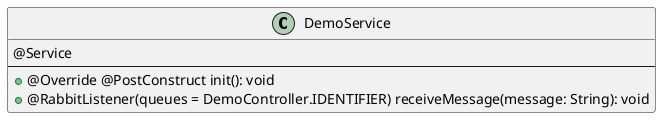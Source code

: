 @startuml DemoService

class DemoService {
  @Service
  --
}
DemoService : + @Override @PostConstruct init(): void
DemoService : + @RabbitListener(queues = DemoController.IDENTIFIER) receiveMessage(message: String): void

@enduml